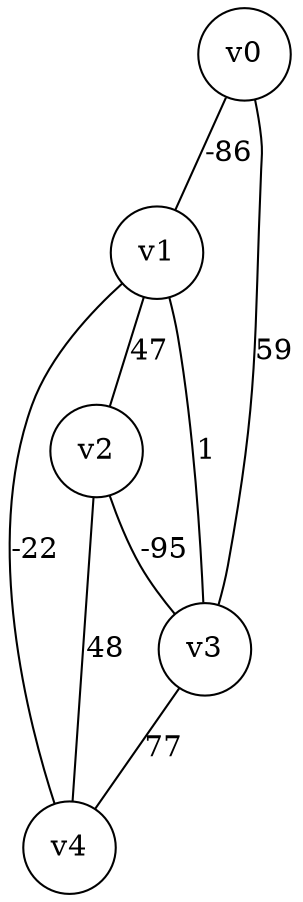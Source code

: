 graph
{
	node [shape=circle, label="v0"] 0;
	node [shape=circle, label="v1"] 1;
	node [shape=circle, label="v2"] 2;
	node [shape=circle, label="v3"] 3;
	node [shape=circle, label="v4"] 4;
	0 -- 1 [label="-86"]
	0 -- 3 [label="59"]
	1 -- 2 [label="47"]
	1 -- 3 [label="1"]
	1 -- 4 [label="-22"]
	2 -- 3 [label="-95"]
	2 -- 4 [label="48"]
	3 -- 4 [label="77"]
}
